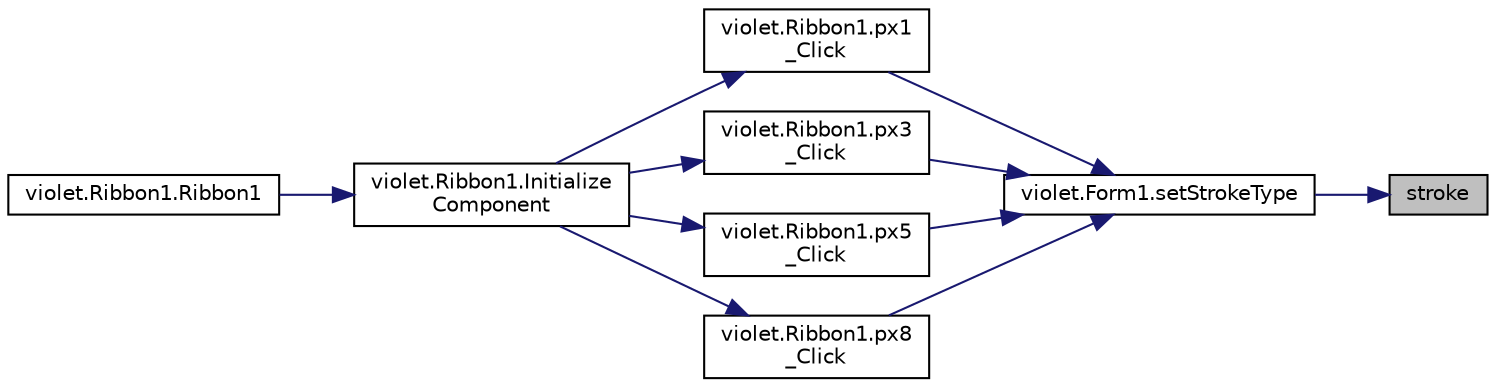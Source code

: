 digraph "stroke"
{
 // LATEX_PDF_SIZE
  edge [fontname="Helvetica",fontsize="10",labelfontname="Helvetica",labelfontsize="10"];
  node [fontname="Helvetica",fontsize="10",shape=record];
  rankdir="RL";
  Node91 [label="stroke",height=0.2,width=0.4,color="black", fillcolor="grey75", style="filled", fontcolor="black",tooltip=" "];
  Node91 -> Node92 [dir="back",color="midnightblue",fontsize="10",style="solid",fontname="Helvetica"];
  Node92 [label="violet.Form1.setStrokeType",height=0.2,width=0.4,color="black", fillcolor="white", style="filled",URL="$classviolet_1_1Form1.html#a14331243b0008fce34d1497525290635",tooltip="設定線條粗細"];
  Node92 -> Node93 [dir="back",color="midnightblue",fontsize="10",style="solid",fontname="Helvetica"];
  Node93 [label="violet.Ribbon1.px1\l_Click",height=0.2,width=0.4,color="black", fillcolor="white", style="filled",URL="$classviolet_1_1Ribbon1.html#add4753437c1fec372b83298030da3262",tooltip=" "];
  Node93 -> Node94 [dir="back",color="midnightblue",fontsize="10",style="solid",fontname="Helvetica"];
  Node94 [label="violet.Ribbon1.Initialize\lComponent",height=0.2,width=0.4,color="black", fillcolor="white", style="filled",URL="$classviolet_1_1Ribbon1.html#a6405d5db675d5338663195a4d12b4c9f",tooltip="此為設計工具支援所需的方法 - 請勿使用程式碼編輯器 修改這個方法的內容。"];
  Node94 -> Node95 [dir="back",color="midnightblue",fontsize="10",style="solid",fontname="Helvetica"];
  Node95 [label="violet.Ribbon1.Ribbon1",height=0.2,width=0.4,color="black", fillcolor="white", style="filled",URL="$classviolet_1_1Ribbon1.html#afc6de2c82a1dd328f4aa83e0e02bf293",tooltip=" "];
  Node92 -> Node96 [dir="back",color="midnightblue",fontsize="10",style="solid",fontname="Helvetica"];
  Node96 [label="violet.Ribbon1.px3\l_Click",height=0.2,width=0.4,color="black", fillcolor="white", style="filled",URL="$classviolet_1_1Ribbon1.html#a96fd39f8387d169a1db2a07306349a84",tooltip=" "];
  Node96 -> Node94 [dir="back",color="midnightblue",fontsize="10",style="solid",fontname="Helvetica"];
  Node92 -> Node97 [dir="back",color="midnightblue",fontsize="10",style="solid",fontname="Helvetica"];
  Node97 [label="violet.Ribbon1.px5\l_Click",height=0.2,width=0.4,color="black", fillcolor="white", style="filled",URL="$classviolet_1_1Ribbon1.html#aa0606a9dccde08ccf7121b6891307e73",tooltip=" "];
  Node97 -> Node94 [dir="back",color="midnightblue",fontsize="10",style="solid",fontname="Helvetica"];
  Node92 -> Node98 [dir="back",color="midnightblue",fontsize="10",style="solid",fontname="Helvetica"];
  Node98 [label="violet.Ribbon1.px8\l_Click",height=0.2,width=0.4,color="black", fillcolor="white", style="filled",URL="$classviolet_1_1Ribbon1.html#a8a221ed1584c2e2953b03241a954db83",tooltip=" "];
  Node98 -> Node94 [dir="back",color="midnightblue",fontsize="10",style="solid",fontname="Helvetica"];
}
